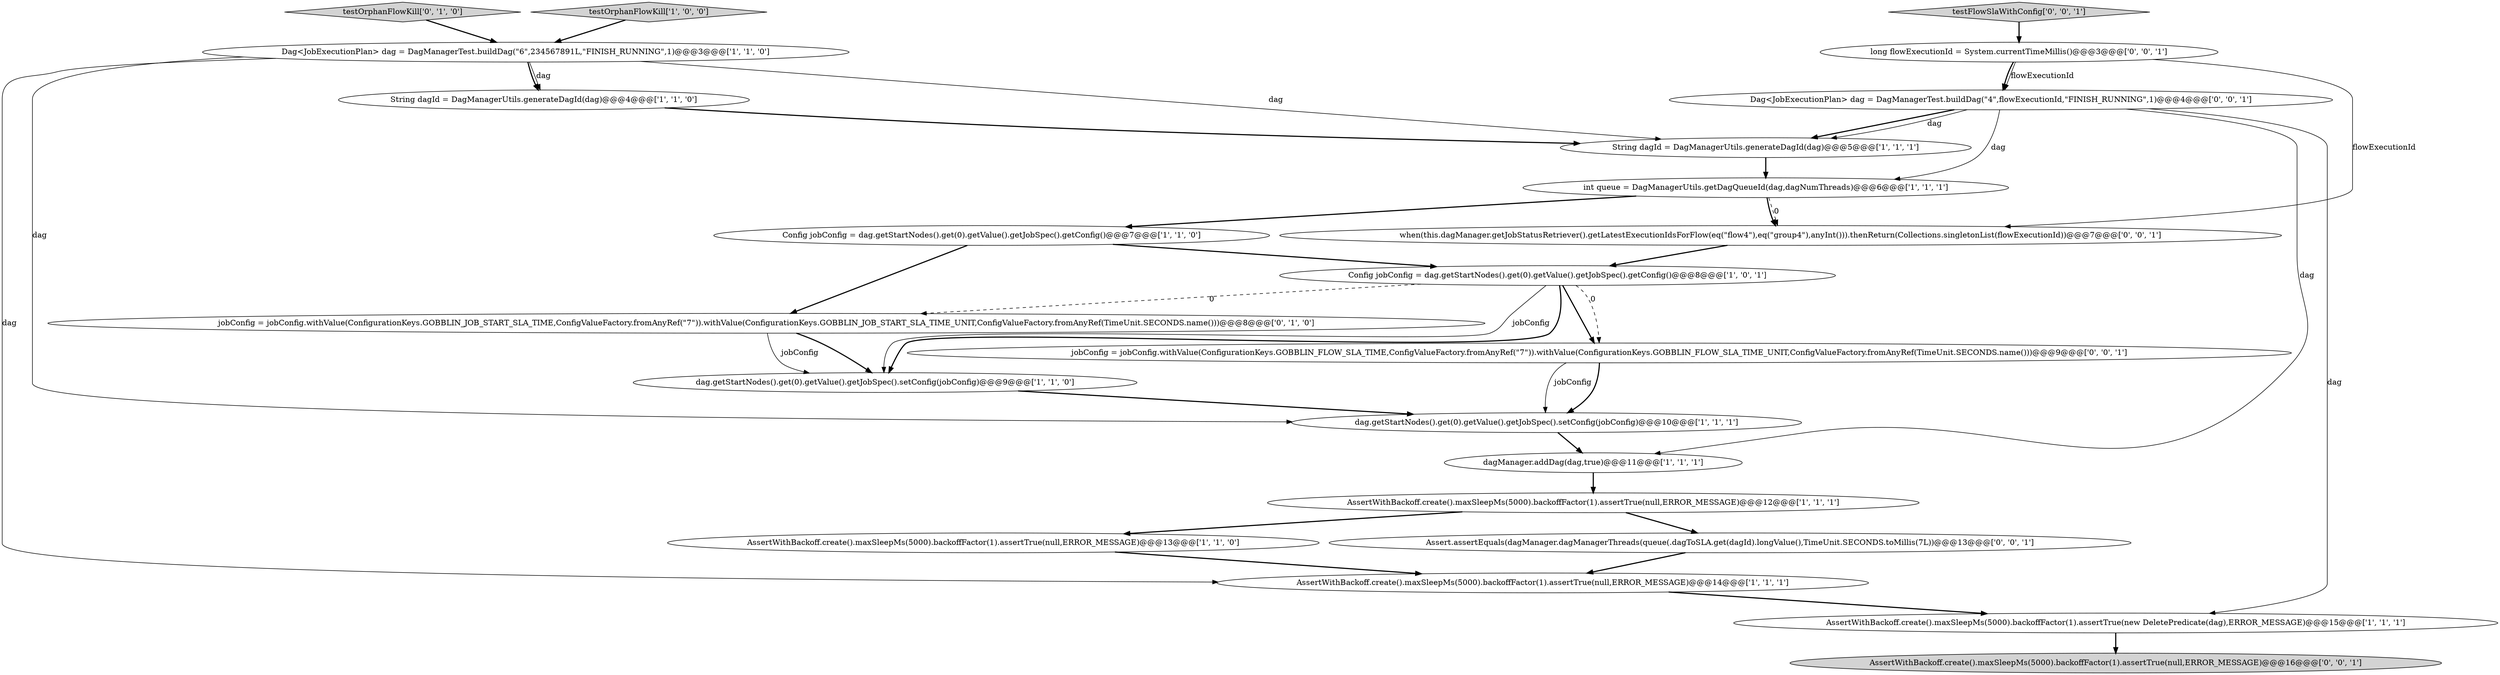 digraph {
16 [style = filled, label = "AssertWithBackoff.create().maxSleepMs(5000).backoffFactor(1).assertTrue(null,ERROR_MESSAGE)@@@16@@@['0', '0', '1']", fillcolor = lightgray, shape = ellipse image = "AAA0AAABBB3BBB"];
9 [style = filled, label = "dagManager.addDag(dag,true)@@@11@@@['1', '1', '1']", fillcolor = white, shape = ellipse image = "AAA0AAABBB1BBB"];
14 [style = filled, label = "jobConfig = jobConfig.withValue(ConfigurationKeys.GOBBLIN_JOB_START_SLA_TIME,ConfigValueFactory.fromAnyRef(\"7\")).withValue(ConfigurationKeys.GOBBLIN_JOB_START_SLA_TIME_UNIT,ConfigValueFactory.fromAnyRef(TimeUnit.SECONDS.name()))@@@8@@@['0', '1', '0']", fillcolor = white, shape = ellipse image = "AAA1AAABBB2BBB"];
15 [style = filled, label = "testOrphanFlowKill['0', '1', '0']", fillcolor = lightgray, shape = diamond image = "AAA0AAABBB2BBB"];
0 [style = filled, label = "dag.getStartNodes().get(0).getValue().getJobSpec().setConfig(jobConfig)@@@9@@@['1', '1', '0']", fillcolor = white, shape = ellipse image = "AAA0AAABBB1BBB"];
7 [style = filled, label = "Config jobConfig = dag.getStartNodes().get(0).getValue().getJobSpec().getConfig()@@@7@@@['1', '1', '0']", fillcolor = white, shape = ellipse image = "AAA0AAABBB1BBB"];
4 [style = filled, label = "Config jobConfig = dag.getStartNodes().get(0).getValue().getJobSpec().getConfig()@@@8@@@['1', '0', '1']", fillcolor = white, shape = ellipse image = "AAA0AAABBB1BBB"];
11 [style = filled, label = "AssertWithBackoff.create().maxSleepMs(5000).backoffFactor(1).assertTrue(null,ERROR_MESSAGE)@@@13@@@['1', '1', '0']", fillcolor = white, shape = ellipse image = "AAA0AAABBB1BBB"];
8 [style = filled, label = "String dagId = DagManagerUtils.generateDagId(dag)@@@5@@@['1', '1', '1']", fillcolor = white, shape = ellipse image = "AAA0AAABBB1BBB"];
3 [style = filled, label = "testOrphanFlowKill['1', '0', '0']", fillcolor = lightgray, shape = diamond image = "AAA0AAABBB1BBB"];
17 [style = filled, label = "Assert.assertEquals(dagManager.dagManagerThreads(queue(.dagToSLA.get(dagId).longValue(),TimeUnit.SECONDS.toMillis(7L))@@@13@@@['0', '0', '1']", fillcolor = white, shape = ellipse image = "AAA0AAABBB3BBB"];
10 [style = filled, label = "dag.getStartNodes().get(0).getValue().getJobSpec().setConfig(jobConfig)@@@10@@@['1', '1', '1']", fillcolor = white, shape = ellipse image = "AAA0AAABBB1BBB"];
12 [style = filled, label = "String dagId = DagManagerUtils.generateDagId(dag)@@@4@@@['1', '1', '0']", fillcolor = white, shape = ellipse image = "AAA0AAABBB1BBB"];
13 [style = filled, label = "AssertWithBackoff.create().maxSleepMs(5000).backoffFactor(1).assertTrue(new DeletePredicate(dag),ERROR_MESSAGE)@@@15@@@['1', '1', '1']", fillcolor = white, shape = ellipse image = "AAA0AAABBB1BBB"];
20 [style = filled, label = "Dag<JobExecutionPlan> dag = DagManagerTest.buildDag(\"4\",flowExecutionId,\"FINISH_RUNNING\",1)@@@4@@@['0', '0', '1']", fillcolor = white, shape = ellipse image = "AAA0AAABBB3BBB"];
5 [style = filled, label = "AssertWithBackoff.create().maxSleepMs(5000).backoffFactor(1).assertTrue(null,ERROR_MESSAGE)@@@12@@@['1', '1', '1']", fillcolor = white, shape = ellipse image = "AAA0AAABBB1BBB"];
6 [style = filled, label = "AssertWithBackoff.create().maxSleepMs(5000).backoffFactor(1).assertTrue(null,ERROR_MESSAGE)@@@14@@@['1', '1', '1']", fillcolor = white, shape = ellipse image = "AAA0AAABBB1BBB"];
21 [style = filled, label = "testFlowSlaWithConfig['0', '0', '1']", fillcolor = lightgray, shape = diamond image = "AAA0AAABBB3BBB"];
1 [style = filled, label = "Dag<JobExecutionPlan> dag = DagManagerTest.buildDag(\"6\",234567891L,\"FINISH_RUNNING\",1)@@@3@@@['1', '1', '0']", fillcolor = white, shape = ellipse image = "AAA0AAABBB1BBB"];
2 [style = filled, label = "int queue = DagManagerUtils.getDagQueueId(dag,dagNumThreads)@@@6@@@['1', '1', '1']", fillcolor = white, shape = ellipse image = "AAA0AAABBB1BBB"];
19 [style = filled, label = "when(this.dagManager.getJobStatusRetriever().getLatestExecutionIdsForFlow(eq(\"flow4\"),eq(\"group4\"),anyInt())).thenReturn(Collections.singletonList(flowExecutionId))@@@7@@@['0', '0', '1']", fillcolor = white, shape = ellipse image = "AAA0AAABBB3BBB"];
18 [style = filled, label = "jobConfig = jobConfig.withValue(ConfigurationKeys.GOBBLIN_FLOW_SLA_TIME,ConfigValueFactory.fromAnyRef(\"7\")).withValue(ConfigurationKeys.GOBBLIN_FLOW_SLA_TIME_UNIT,ConfigValueFactory.fromAnyRef(TimeUnit.SECONDS.name()))@@@9@@@['0', '0', '1']", fillcolor = white, shape = ellipse image = "AAA0AAABBB3BBB"];
22 [style = filled, label = "long flowExecutionId = System.currentTimeMillis()@@@3@@@['0', '0', '1']", fillcolor = white, shape = ellipse image = "AAA0AAABBB3BBB"];
18->10 [style = solid, label="jobConfig"];
4->14 [style = dashed, label="0"];
15->1 [style = bold, label=""];
21->22 [style = bold, label=""];
22->20 [style = solid, label="flowExecutionId"];
2->7 [style = bold, label=""];
1->8 [style = solid, label="dag"];
10->9 [style = bold, label=""];
1->12 [style = bold, label=""];
1->6 [style = solid, label="dag"];
20->8 [style = bold, label=""];
6->13 [style = bold, label=""];
14->0 [style = bold, label=""];
22->20 [style = bold, label=""];
11->6 [style = bold, label=""];
3->1 [style = bold, label=""];
7->14 [style = bold, label=""];
5->17 [style = bold, label=""];
0->10 [style = bold, label=""];
14->0 [style = solid, label="jobConfig"];
2->19 [style = dashed, label="0"];
4->0 [style = solid, label="jobConfig"];
2->19 [style = bold, label=""];
8->2 [style = bold, label=""];
1->10 [style = solid, label="dag"];
5->11 [style = bold, label=""];
7->4 [style = bold, label=""];
17->6 [style = bold, label=""];
13->16 [style = bold, label=""];
18->10 [style = bold, label=""];
1->12 [style = solid, label="dag"];
19->4 [style = bold, label=""];
4->18 [style = dashed, label="0"];
22->19 [style = solid, label="flowExecutionId"];
20->13 [style = solid, label="dag"];
20->9 [style = solid, label="dag"];
20->8 [style = solid, label="dag"];
12->8 [style = bold, label=""];
9->5 [style = bold, label=""];
20->2 [style = solid, label="dag"];
4->0 [style = bold, label=""];
4->18 [style = bold, label=""];
}

